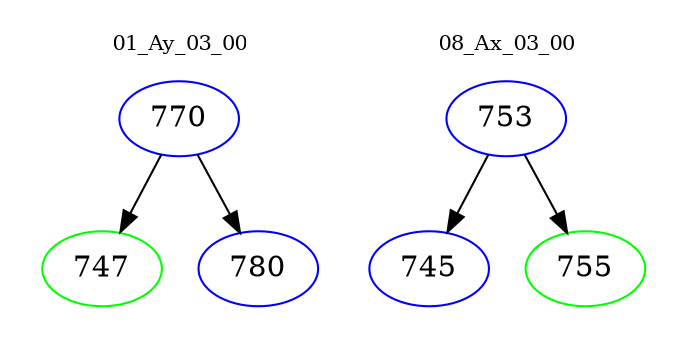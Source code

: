 digraph{
subgraph cluster_0 {
color = white
label = "01_Ay_03_00";
fontsize=10;
T0_770 [label="770", color="blue"]
T0_770 -> T0_747 [color="black"]
T0_747 [label="747", color="green"]
T0_770 -> T0_780 [color="black"]
T0_780 [label="780", color="blue"]
}
subgraph cluster_1 {
color = white
label = "08_Ax_03_00";
fontsize=10;
T1_753 [label="753", color="blue"]
T1_753 -> T1_745 [color="black"]
T1_745 [label="745", color="blue"]
T1_753 -> T1_755 [color="black"]
T1_755 [label="755", color="green"]
}
}

